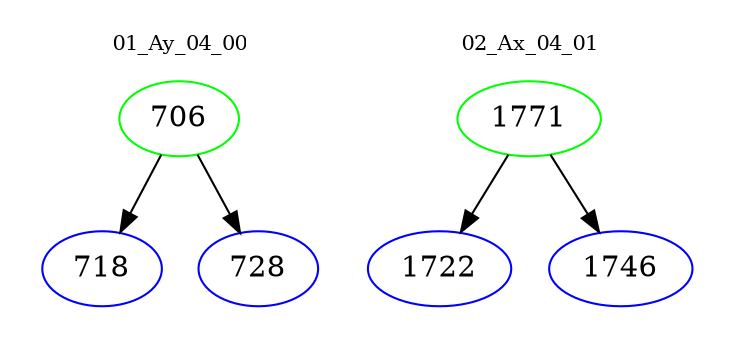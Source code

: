 digraph{
subgraph cluster_0 {
color = white
label = "01_Ay_04_00";
fontsize=10;
T0_706 [label="706", color="green"]
T0_706 -> T0_718 [color="black"]
T0_718 [label="718", color="blue"]
T0_706 -> T0_728 [color="black"]
T0_728 [label="728", color="blue"]
}
subgraph cluster_1 {
color = white
label = "02_Ax_04_01";
fontsize=10;
T1_1771 [label="1771", color="green"]
T1_1771 -> T1_1722 [color="black"]
T1_1722 [label="1722", color="blue"]
T1_1771 -> T1_1746 [color="black"]
T1_1746 [label="1746", color="blue"]
}
}
